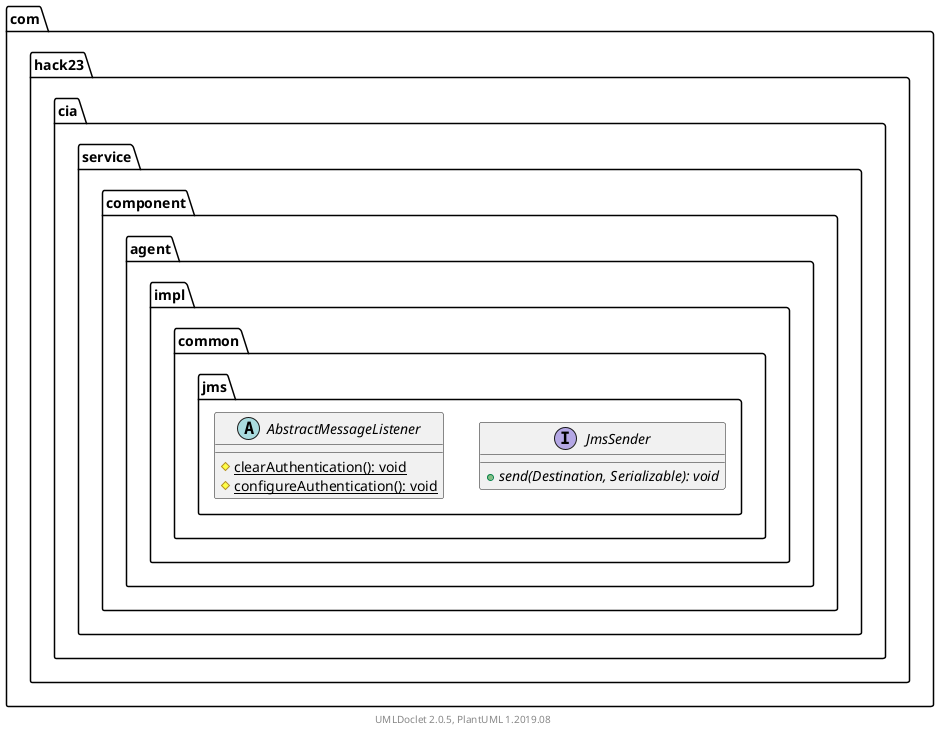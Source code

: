 @startuml
    namespace com.hack23.cia.service.component.agent.impl.common.jms {

        interface JmsSender [[JmsSender.html]] {
            {abstract} +send(Destination, Serializable): void
        }

        abstract class AbstractMessageListener [[AbstractMessageListener.html]] {
            {static} #clearAuthentication(): void
            {static} #configureAuthentication(): void
        }

    }

    center footer UMLDoclet 2.0.5, PlantUML 1.2019.08
@enduml
